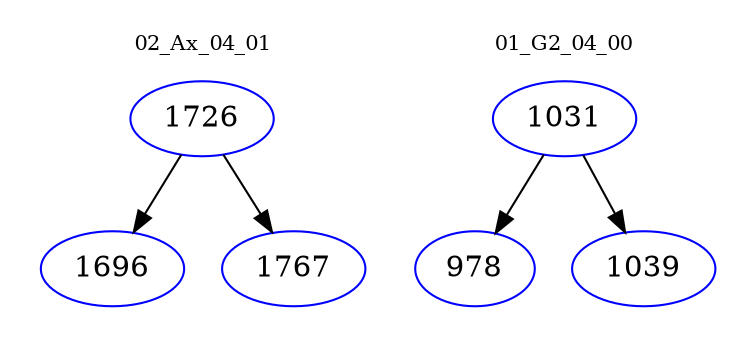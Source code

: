 digraph{
subgraph cluster_0 {
color = white
label = "02_Ax_04_01";
fontsize=10;
T0_1726 [label="1726", color="blue"]
T0_1726 -> T0_1696 [color="black"]
T0_1696 [label="1696", color="blue"]
T0_1726 -> T0_1767 [color="black"]
T0_1767 [label="1767", color="blue"]
}
subgraph cluster_1 {
color = white
label = "01_G2_04_00";
fontsize=10;
T1_1031 [label="1031", color="blue"]
T1_1031 -> T1_978 [color="black"]
T1_978 [label="978", color="blue"]
T1_1031 -> T1_1039 [color="black"]
T1_1039 [label="1039", color="blue"]
}
}
